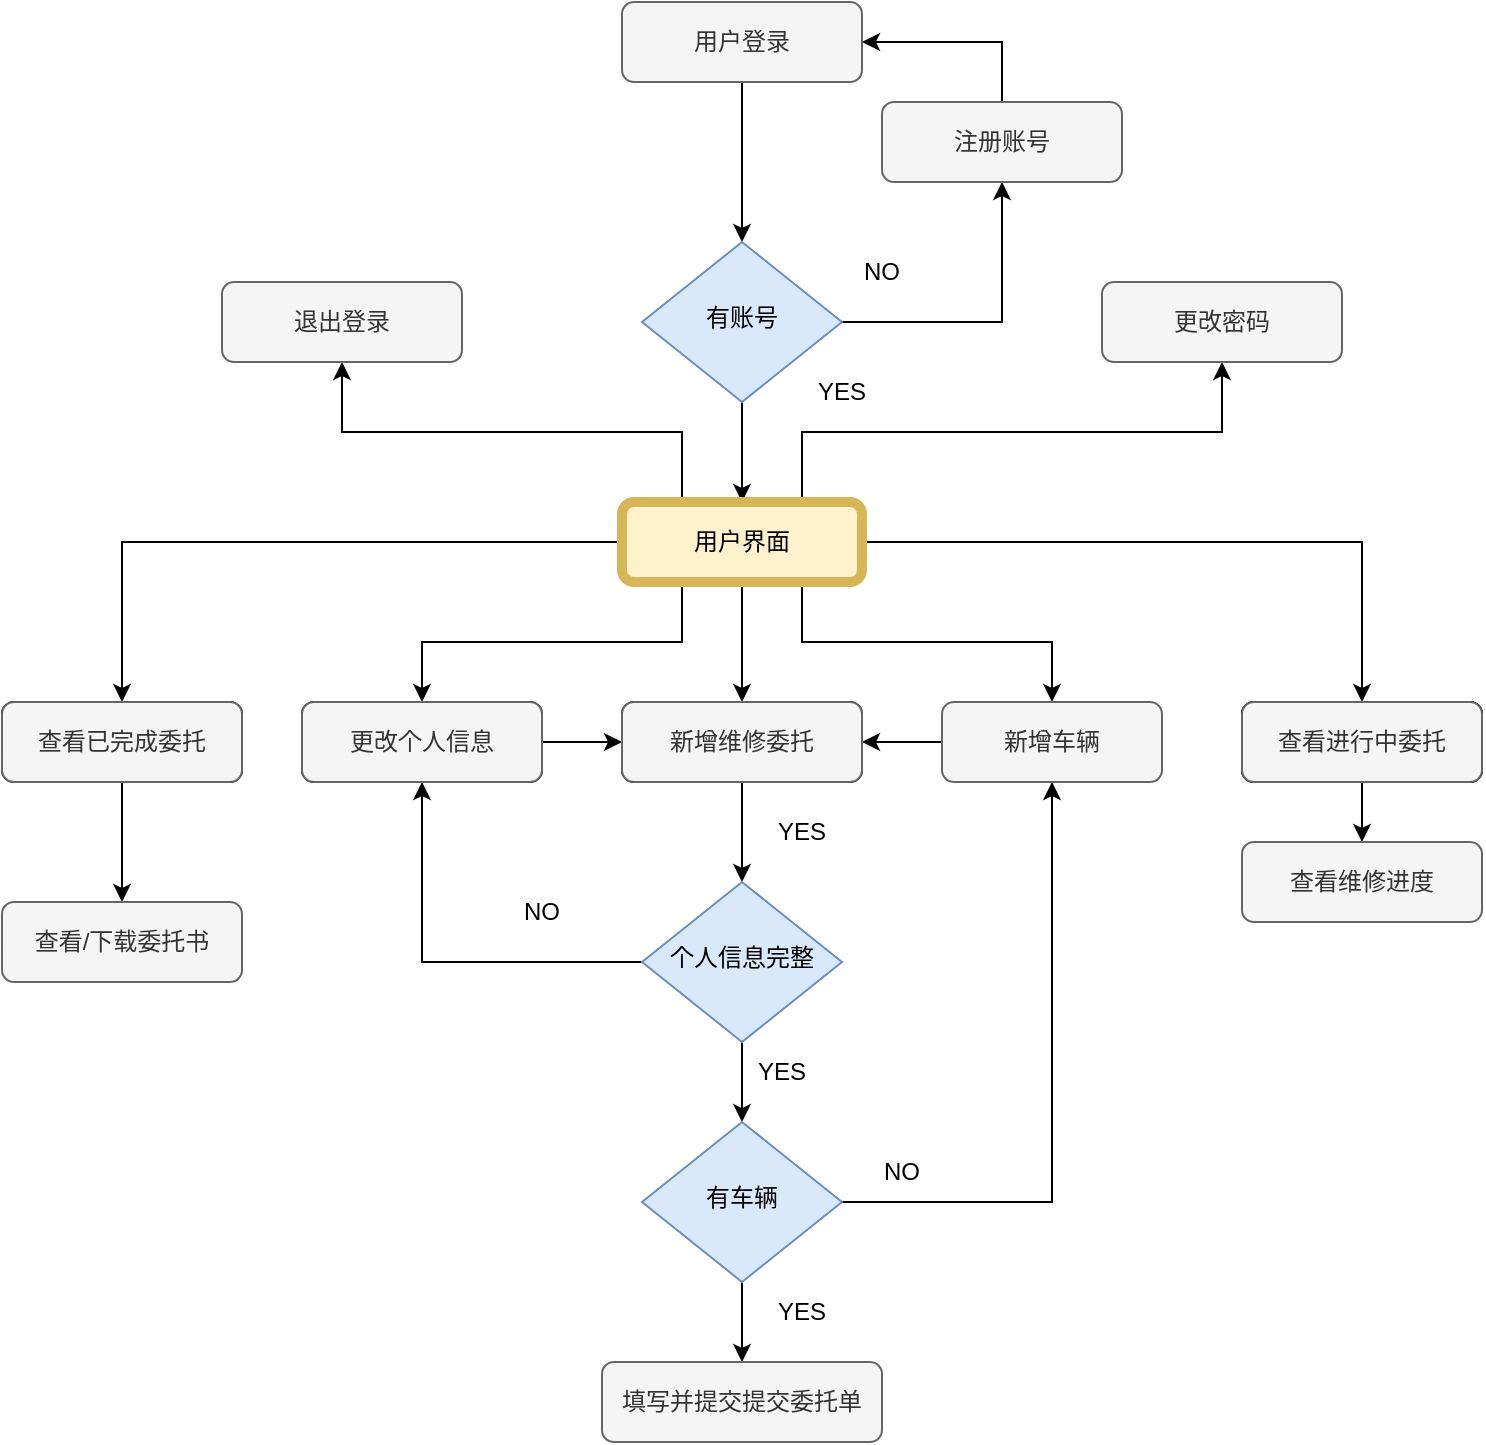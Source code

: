 <mxfile version="16.5.1" type="device"><diagram id="C5RBs43oDa-KdzZeNtuy" name="Page-1"><mxGraphModel dx="1778" dy="1081" grid="1" gridSize="10" guides="0" tooltips="1" connect="1" arrows="1" fold="1" page="1" pageScale="1" pageWidth="413" pageHeight="583" math="0" shadow="0"><root><mxCell id="WIyWlLk6GJQsqaUBKTNV-0"/><mxCell id="WIyWlLk6GJQsqaUBKTNV-1" parent="WIyWlLk6GJQsqaUBKTNV-0"/><mxCell id="haNCBHXpd6YAOt_6O0RO-47" style="edgeStyle=orthogonalEdgeStyle;rounded=0;orthogonalLoop=1;jettySize=auto;html=1;exitX=0.5;exitY=1;exitDx=0;exitDy=0;entryX=0.5;entryY=0;entryDx=0;entryDy=0;" parent="WIyWlLk6GJQsqaUBKTNV-1" source="WIyWlLk6GJQsqaUBKTNV-3" target="WIyWlLk6GJQsqaUBKTNV-6" edge="1"><mxGeometry relative="1" as="geometry"/></mxCell><mxCell id="WIyWlLk6GJQsqaUBKTNV-3" value="用户登录" style="rounded=1;whiteSpace=wrap;html=1;fontSize=12;glass=0;strokeWidth=1;shadow=0;fillColor=#f5f5f5;fontColor=#333333;strokeColor=#666666;" parent="WIyWlLk6GJQsqaUBKTNV-1" vertex="1"><mxGeometry x="520" y="190" width="120" height="40" as="geometry"/></mxCell><mxCell id="haNCBHXpd6YAOt_6O0RO-51" style="edgeStyle=orthogonalEdgeStyle;rounded=0;orthogonalLoop=1;jettySize=auto;html=1;exitX=1;exitY=0.5;exitDx=0;exitDy=0;entryX=0.5;entryY=1;entryDx=0;entryDy=0;" parent="WIyWlLk6GJQsqaUBKTNV-1" source="WIyWlLk6GJQsqaUBKTNV-6" target="NOZVjc0Wciq4YDd-GEyt-8" edge="1"><mxGeometry relative="1" as="geometry"><mxPoint x="765" y="350" as="targetPoint"/></mxGeometry></mxCell><mxCell id="NOZVjc0Wciq4YDd-GEyt-14" style="edgeStyle=orthogonalEdgeStyle;rounded=0;orthogonalLoop=1;jettySize=auto;html=1;exitX=0.5;exitY=1;exitDx=0;exitDy=0;entryX=0.5;entryY=0;entryDx=0;entryDy=0;" edge="1" parent="WIyWlLk6GJQsqaUBKTNV-1" source="WIyWlLk6GJQsqaUBKTNV-6" target="WIyWlLk6GJQsqaUBKTNV-12"><mxGeometry relative="1" as="geometry"/></mxCell><mxCell id="WIyWlLk6GJQsqaUBKTNV-6" value="有账号" style="rhombus;whiteSpace=wrap;html=1;shadow=0;fontFamily=Helvetica;fontSize=12;align=center;strokeWidth=1;spacing=6;spacingTop=-4;fillColor=#dae8fc;strokeColor=#6c8ebf;" parent="WIyWlLk6GJQsqaUBKTNV-1" vertex="1"><mxGeometry x="530" y="310" width="100" height="80" as="geometry"/></mxCell><mxCell id="haNCBHXpd6YAOt_6O0RO-52" style="edgeStyle=orthogonalEdgeStyle;rounded=0;orthogonalLoop=1;jettySize=auto;html=1;exitX=0.5;exitY=0;exitDx=0;exitDy=0;entryX=1;entryY=0.5;entryDx=0;entryDy=0;" parent="WIyWlLk6GJQsqaUBKTNV-1" source="NOZVjc0Wciq4YDd-GEyt-8" target="WIyWlLk6GJQsqaUBKTNV-3" edge="1"><mxGeometry relative="1" as="geometry"><mxPoint x="824.632" y="240.0" as="targetPoint"/><mxPoint x="825" y="330" as="sourcePoint"/></mxGeometry></mxCell><mxCell id="haNCBHXpd6YAOt_6O0RO-61" style="edgeStyle=orthogonalEdgeStyle;rounded=0;orthogonalLoop=1;jettySize=auto;html=1;exitX=0.5;exitY=1;exitDx=0;exitDy=0;" parent="WIyWlLk6GJQsqaUBKTNV-1" source="WIyWlLk6GJQsqaUBKTNV-12" target="haNCBHXpd6YAOt_6O0RO-38" edge="1"><mxGeometry relative="1" as="geometry"/></mxCell><mxCell id="haNCBHXpd6YAOt_6O0RO-79" style="edgeStyle=orthogonalEdgeStyle;rounded=0;orthogonalLoop=1;jettySize=auto;html=1;exitX=0.25;exitY=1;exitDx=0;exitDy=0;entryX=0.5;entryY=0;entryDx=0;entryDy=0;" parent="WIyWlLk6GJQsqaUBKTNV-1" source="WIyWlLk6GJQsqaUBKTNV-12" target="haNCBHXpd6YAOt_6O0RO-65" edge="1"><mxGeometry relative="1" as="geometry"/></mxCell><mxCell id="haNCBHXpd6YAOt_6O0RO-88" style="edgeStyle=orthogonalEdgeStyle;rounded=0;orthogonalLoop=1;jettySize=auto;html=1;exitX=0.75;exitY=1;exitDx=0;exitDy=0;entryX=0.5;entryY=0;entryDx=0;entryDy=0;" parent="WIyWlLk6GJQsqaUBKTNV-1" source="WIyWlLk6GJQsqaUBKTNV-12" target="haNCBHXpd6YAOt_6O0RO-68" edge="1"><mxGeometry relative="1" as="geometry"/></mxCell><mxCell id="haNCBHXpd6YAOt_6O0RO-90" style="edgeStyle=orthogonalEdgeStyle;rounded=0;orthogonalLoop=1;jettySize=auto;html=1;exitX=1;exitY=0.5;exitDx=0;exitDy=0;" parent="WIyWlLk6GJQsqaUBKTNV-1" source="WIyWlLk6GJQsqaUBKTNV-12" target="haNCBHXpd6YAOt_6O0RO-91" edge="1"><mxGeometry relative="1" as="geometry"><mxPoint x="900" y="550" as="targetPoint"/></mxGeometry></mxCell><mxCell id="haNCBHXpd6YAOt_6O0RO-92" style="edgeStyle=orthogonalEdgeStyle;rounded=0;orthogonalLoop=1;jettySize=auto;html=1;exitX=0;exitY=0.5;exitDx=0;exitDy=0;" parent="WIyWlLk6GJQsqaUBKTNV-1" source="WIyWlLk6GJQsqaUBKTNV-12" target="haNCBHXpd6YAOt_6O0RO-93" edge="1"><mxGeometry relative="1" as="geometry"><mxPoint x="170" y="540" as="targetPoint"/></mxGeometry></mxCell><mxCell id="NOZVjc0Wciq4YDd-GEyt-15" style="edgeStyle=orthogonalEdgeStyle;rounded=0;orthogonalLoop=1;jettySize=auto;html=1;exitX=0.25;exitY=0;exitDx=0;exitDy=0;entryX=0.5;entryY=1;entryDx=0;entryDy=0;" edge="1" parent="WIyWlLk6GJQsqaUBKTNV-1" source="WIyWlLk6GJQsqaUBKTNV-12" target="NOZVjc0Wciq4YDd-GEyt-1"><mxGeometry relative="1" as="geometry"/></mxCell><mxCell id="NOZVjc0Wciq4YDd-GEyt-16" style="edgeStyle=orthogonalEdgeStyle;rounded=0;orthogonalLoop=1;jettySize=auto;html=1;exitX=0.75;exitY=0;exitDx=0;exitDy=0;entryX=0.5;entryY=1;entryDx=0;entryDy=0;" edge="1" parent="WIyWlLk6GJQsqaUBKTNV-1" source="WIyWlLk6GJQsqaUBKTNV-12" target="NOZVjc0Wciq4YDd-GEyt-4"><mxGeometry relative="1" as="geometry"/></mxCell><mxCell id="WIyWlLk6GJQsqaUBKTNV-12" value="用户界面" style="rounded=1;whiteSpace=wrap;html=1;fontSize=12;glass=0;strokeWidth=5;shadow=0;fillColor=#fff2cc;strokeColor=#d6b656;" parent="WIyWlLk6GJQsqaUBKTNV-1" vertex="1"><mxGeometry x="520" y="440" width="120" height="40" as="geometry"/></mxCell><mxCell id="haNCBHXpd6YAOt_6O0RO-50" style="edgeStyle=orthogonalEdgeStyle;rounded=0;orthogonalLoop=1;jettySize=auto;html=1;exitX=0.5;exitY=1;exitDx=0;exitDy=0;entryX=0.5;entryY=0;entryDx=0;entryDy=0;" parent="WIyWlLk6GJQsqaUBKTNV-1" source="haNCBHXpd6YAOt_6O0RO-38" target="haNCBHXpd6YAOt_6O0RO-42" edge="1"><mxGeometry relative="1" as="geometry"/></mxCell><mxCell id="haNCBHXpd6YAOt_6O0RO-38" value="新增维修委托" style="rounded=1;whiteSpace=wrap;html=1;fontSize=12;glass=0;strokeWidth=1;shadow=0;" parent="WIyWlLk6GJQsqaUBKTNV-1" vertex="1"><mxGeometry x="520" y="540" width="120" height="40" as="geometry"/></mxCell><mxCell id="haNCBHXpd6YAOt_6O0RO-58" style="edgeStyle=orthogonalEdgeStyle;rounded=0;orthogonalLoop=1;jettySize=auto;html=1;exitX=0.5;exitY=1;exitDx=0;exitDy=0;" parent="WIyWlLk6GJQsqaUBKTNV-1" source="haNCBHXpd6YAOt_6O0RO-42" target="haNCBHXpd6YAOt_6O0RO-59" edge="1"><mxGeometry relative="1" as="geometry"><mxPoint x="439.632" y="770" as="targetPoint"/></mxGeometry></mxCell><mxCell id="haNCBHXpd6YAOt_6O0RO-64" style="edgeStyle=orthogonalEdgeStyle;rounded=0;orthogonalLoop=1;jettySize=auto;html=1;exitX=0;exitY=0.5;exitDx=0;exitDy=0;" parent="WIyWlLk6GJQsqaUBKTNV-1" source="haNCBHXpd6YAOt_6O0RO-42" target="haNCBHXpd6YAOt_6O0RO-65" edge="1"><mxGeometry relative="1" as="geometry"><mxPoint x="360" y="580" as="targetPoint"/></mxGeometry></mxCell><mxCell id="haNCBHXpd6YAOt_6O0RO-42" value="个人信息完整" style="rhombus;whiteSpace=wrap;html=1;shadow=0;fontFamily=Helvetica;fontSize=12;align=center;strokeWidth=1;spacing=6;spacingTop=-4;fillColor=#dae8fc;strokeColor=#6c8ebf;" parent="WIyWlLk6GJQsqaUBKTNV-1" vertex="1"><mxGeometry x="530" y="630" width="100" height="80" as="geometry"/></mxCell><mxCell id="haNCBHXpd6YAOt_6O0RO-53" value="YES" style="text;html=1;strokeColor=none;fillColor=none;align=center;verticalAlign=middle;whiteSpace=wrap;rounded=0;" parent="WIyWlLk6GJQsqaUBKTNV-1" vertex="1"><mxGeometry x="600" y="370" width="60" height="30" as="geometry"/></mxCell><mxCell id="haNCBHXpd6YAOt_6O0RO-56" value="NO" style="text;html=1;strokeColor=none;fillColor=none;align=center;verticalAlign=middle;whiteSpace=wrap;rounded=0;" parent="WIyWlLk6GJQsqaUBKTNV-1" vertex="1"><mxGeometry x="620" y="310" width="60" height="30" as="geometry"/></mxCell><mxCell id="haNCBHXpd6YAOt_6O0RO-74" style="edgeStyle=orthogonalEdgeStyle;rounded=0;orthogonalLoop=1;jettySize=auto;html=1;exitX=0.5;exitY=1;exitDx=0;exitDy=0;" parent="WIyWlLk6GJQsqaUBKTNV-1" source="haNCBHXpd6YAOt_6O0RO-59" target="haNCBHXpd6YAOt_6O0RO-75" edge="1"><mxGeometry relative="1" as="geometry"><mxPoint x="579.632" y="880" as="targetPoint"/></mxGeometry></mxCell><mxCell id="haNCBHXpd6YAOt_6O0RO-85" style="edgeStyle=orthogonalEdgeStyle;rounded=0;orthogonalLoop=1;jettySize=auto;html=1;exitX=1;exitY=0.5;exitDx=0;exitDy=0;entryX=0.5;entryY=1;entryDx=0;entryDy=0;" parent="WIyWlLk6GJQsqaUBKTNV-1" source="haNCBHXpd6YAOt_6O0RO-59" target="haNCBHXpd6YAOt_6O0RO-68" edge="1"><mxGeometry relative="1" as="geometry"/></mxCell><mxCell id="haNCBHXpd6YAOt_6O0RO-59" value="有车辆" style="rhombus;whiteSpace=wrap;html=1;shadow=0;fontFamily=Helvetica;fontSize=12;align=center;strokeWidth=1;spacing=6;spacingTop=-4;fillColor=#dae8fc;strokeColor=#6c8ebf;" parent="WIyWlLk6GJQsqaUBKTNV-1" vertex="1"><mxGeometry x="530.002" y="750" width="100" height="80" as="geometry"/></mxCell><mxCell id="haNCBHXpd6YAOt_6O0RO-62" value="YES" style="text;html=1;strokeColor=none;fillColor=none;align=center;verticalAlign=middle;whiteSpace=wrap;rounded=0;" parent="WIyWlLk6GJQsqaUBKTNV-1" vertex="1"><mxGeometry x="580" y="590" width="60" height="30" as="geometry"/></mxCell><mxCell id="haNCBHXpd6YAOt_6O0RO-63" value="YES" style="text;html=1;strokeColor=none;fillColor=none;align=center;verticalAlign=middle;whiteSpace=wrap;rounded=0;" parent="WIyWlLk6GJQsqaUBKTNV-1" vertex="1"><mxGeometry x="570" y="710" width="60" height="30" as="geometry"/></mxCell><mxCell id="haNCBHXpd6YAOt_6O0RO-89" style="edgeStyle=orthogonalEdgeStyle;rounded=0;orthogonalLoop=1;jettySize=auto;html=1;exitX=1;exitY=0.5;exitDx=0;exitDy=0;entryX=0;entryY=0.5;entryDx=0;entryDy=0;" parent="WIyWlLk6GJQsqaUBKTNV-1" source="haNCBHXpd6YAOt_6O0RO-65" target="haNCBHXpd6YAOt_6O0RO-38" edge="1"><mxGeometry relative="1" as="geometry"/></mxCell><mxCell id="haNCBHXpd6YAOt_6O0RO-65" value="更改个人信息" style="rounded=1;whiteSpace=wrap;html=1;fontSize=12;glass=0;strokeWidth=1;shadow=0;" parent="WIyWlLk6GJQsqaUBKTNV-1" vertex="1"><mxGeometry x="360" y="540" width="120" height="40" as="geometry"/></mxCell><mxCell id="haNCBHXpd6YAOt_6O0RO-84" style="edgeStyle=orthogonalEdgeStyle;rounded=0;orthogonalLoop=1;jettySize=auto;html=1;exitX=0;exitY=0.5;exitDx=0;exitDy=0;entryX=1;entryY=0.5;entryDx=0;entryDy=0;" parent="WIyWlLk6GJQsqaUBKTNV-1" source="haNCBHXpd6YAOt_6O0RO-68" target="haNCBHXpd6YAOt_6O0RO-38" edge="1"><mxGeometry relative="1" as="geometry"/></mxCell><mxCell id="haNCBHXpd6YAOt_6O0RO-68" value="新增车辆" style="rounded=1;whiteSpace=wrap;html=1;fontSize=12;glass=0;strokeWidth=1;shadow=0;fillColor=#f5f5f5;fontColor=#333333;strokeColor=#666666;" parent="WIyWlLk6GJQsqaUBKTNV-1" vertex="1"><mxGeometry x="680" y="540" width="110" height="40" as="geometry"/></mxCell><mxCell id="haNCBHXpd6YAOt_6O0RO-72" value="NO" style="text;html=1;strokeColor=none;fillColor=none;align=center;verticalAlign=middle;whiteSpace=wrap;rounded=0;" parent="WIyWlLk6GJQsqaUBKTNV-1" vertex="1"><mxGeometry x="450" y="630" width="60" height="30" as="geometry"/></mxCell><mxCell id="haNCBHXpd6YAOt_6O0RO-73" value="NO" style="text;html=1;strokeColor=none;fillColor=none;align=center;verticalAlign=middle;whiteSpace=wrap;rounded=0;" parent="WIyWlLk6GJQsqaUBKTNV-1" vertex="1"><mxGeometry x="630" y="760" width="60" height="30" as="geometry"/></mxCell><mxCell id="haNCBHXpd6YAOt_6O0RO-75" value="填写并提交提交委托单" style="rounded=1;whiteSpace=wrap;html=1;fontSize=12;glass=0;strokeWidth=1;shadow=0;fillColor=#f5f5f5;fontColor=#333333;strokeColor=#666666;" parent="WIyWlLk6GJQsqaUBKTNV-1" vertex="1"><mxGeometry x="510" y="870" width="140" height="40" as="geometry"/></mxCell><mxCell id="haNCBHXpd6YAOt_6O0RO-87" value="YES" style="text;html=1;strokeColor=none;fillColor=none;align=center;verticalAlign=middle;whiteSpace=wrap;rounded=0;" parent="WIyWlLk6GJQsqaUBKTNV-1" vertex="1"><mxGeometry x="580" y="830" width="60" height="30" as="geometry"/></mxCell><mxCell id="haNCBHXpd6YAOt_6O0RO-91" value="查看进行中委托" style="rounded=1;whiteSpace=wrap;html=1;fontSize=12;glass=0;strokeWidth=1;shadow=0;" parent="WIyWlLk6GJQsqaUBKTNV-1" vertex="1"><mxGeometry x="830" y="540" width="120" height="40" as="geometry"/></mxCell><mxCell id="NBxMZSsiW4oRPkB9epjI-1" style="edgeStyle=orthogonalEdgeStyle;rounded=0;orthogonalLoop=1;jettySize=auto;html=1;exitX=0.5;exitY=1;exitDx=0;exitDy=0;entryX=0.5;entryY=0;entryDx=0;entryDy=0;" parent="WIyWlLk6GJQsqaUBKTNV-1" source="haNCBHXpd6YAOt_6O0RO-93" target="NBxMZSsiW4oRPkB9epjI-0" edge="1"><mxGeometry relative="1" as="geometry"/></mxCell><mxCell id="haNCBHXpd6YAOt_6O0RO-93" value="查看已完成委托" style="rounded=1;whiteSpace=wrap;html=1;fontSize=12;glass=0;strokeWidth=1;shadow=0;" parent="WIyWlLk6GJQsqaUBKTNV-1" vertex="1"><mxGeometry x="210" y="540" width="120" height="40" as="geometry"/></mxCell><mxCell id="NBxMZSsiW4oRPkB9epjI-0" value="查看/下载委托书" style="rounded=1;whiteSpace=wrap;html=1;fontSize=12;glass=0;strokeWidth=1;shadow=0;fillColor=#f5f5f5;fontColor=#333333;strokeColor=#666666;" parent="WIyWlLk6GJQsqaUBKTNV-1" vertex="1"><mxGeometry x="209.998" y="640" width="120" height="40" as="geometry"/></mxCell><mxCell id="NOZVjc0Wciq4YDd-GEyt-1" value="退出登录" style="rounded=1;whiteSpace=wrap;html=1;fontSize=12;glass=0;strokeWidth=1;shadow=0;fillColor=#f5f5f5;fontColor=#333333;strokeColor=#666666;" vertex="1" parent="WIyWlLk6GJQsqaUBKTNV-1"><mxGeometry x="320" y="330" width="120" height="40" as="geometry"/></mxCell><mxCell id="NOZVjc0Wciq4YDd-GEyt-4" value="更改密码" style="rounded=1;whiteSpace=wrap;html=1;fontSize=12;glass=0;strokeWidth=1;shadow=0;fillColor=#f5f5f5;fontColor=#333333;strokeColor=#666666;" vertex="1" parent="WIyWlLk6GJQsqaUBKTNV-1"><mxGeometry x="760" y="330" width="120" height="40" as="geometry"/></mxCell><mxCell id="NOZVjc0Wciq4YDd-GEyt-7" value="查看进行中委托" style="rounded=1;whiteSpace=wrap;html=1;fontSize=12;glass=0;strokeWidth=1;shadow=0;" vertex="1" parent="WIyWlLk6GJQsqaUBKTNV-1"><mxGeometry x="830" y="540" width="120" height="40" as="geometry"/></mxCell><mxCell id="NOZVjc0Wciq4YDd-GEyt-8" value="注册账号" style="rounded=1;whiteSpace=wrap;html=1;fontSize=12;glass=0;strokeWidth=1;shadow=0;fillColor=#f5f5f5;fontColor=#333333;strokeColor=#666666;" vertex="1" parent="WIyWlLk6GJQsqaUBKTNV-1"><mxGeometry x="650" y="240" width="120" height="40" as="geometry"/></mxCell><mxCell id="NOZVjc0Wciq4YDd-GEyt-17" style="edgeStyle=orthogonalEdgeStyle;rounded=0;orthogonalLoop=1;jettySize=auto;html=1;exitX=0.5;exitY=1;exitDx=0;exitDy=0;" edge="1" parent="WIyWlLk6GJQsqaUBKTNV-1" source="NOZVjc0Wciq4YDd-GEyt-9" target="NOZVjc0Wciq4YDd-GEyt-18"><mxGeometry relative="1" as="geometry"><mxPoint x="890" y="630" as="targetPoint"/></mxGeometry></mxCell><mxCell id="NOZVjc0Wciq4YDd-GEyt-9" value="查看进行中委托" style="rounded=1;whiteSpace=wrap;html=1;fontSize=12;glass=0;strokeWidth=1;shadow=0;fillColor=#f5f5f5;fontColor=#333333;strokeColor=#666666;" vertex="1" parent="WIyWlLk6GJQsqaUBKTNV-1"><mxGeometry x="830" y="540" width="120" height="40" as="geometry"/></mxCell><mxCell id="NOZVjc0Wciq4YDd-GEyt-10" value="新增维修委托" style="rounded=1;whiteSpace=wrap;html=1;fontSize=12;glass=0;strokeWidth=1;shadow=0;fillColor=#f5f5f5;fontColor=#333333;strokeColor=#666666;" vertex="1" parent="WIyWlLk6GJQsqaUBKTNV-1"><mxGeometry x="520" y="540" width="120" height="40" as="geometry"/></mxCell><mxCell id="NOZVjc0Wciq4YDd-GEyt-11" value="更改个人信息" style="rounded=1;whiteSpace=wrap;html=1;fontSize=12;glass=0;strokeWidth=1;shadow=0;fillColor=#f5f5f5;fontColor=#333333;strokeColor=#666666;" vertex="1" parent="WIyWlLk6GJQsqaUBKTNV-1"><mxGeometry x="360" y="540" width="120" height="40" as="geometry"/></mxCell><mxCell id="NOZVjc0Wciq4YDd-GEyt-12" value="查看已完成委托" style="rounded=1;whiteSpace=wrap;html=1;fontSize=12;glass=0;strokeWidth=1;shadow=0;fillColor=#f5f5f5;fontColor=#333333;strokeColor=#666666;" vertex="1" parent="WIyWlLk6GJQsqaUBKTNV-1"><mxGeometry x="210" y="540" width="120" height="40" as="geometry"/></mxCell><mxCell id="NOZVjc0Wciq4YDd-GEyt-18" value="查看维修进度" style="rounded=1;whiteSpace=wrap;html=1;fontSize=12;glass=0;strokeWidth=1;shadow=0;fillColor=#f5f5f5;fontColor=#333333;strokeColor=#666666;" vertex="1" parent="WIyWlLk6GJQsqaUBKTNV-1"><mxGeometry x="830" y="610" width="120" height="40" as="geometry"/></mxCell></root></mxGraphModel></diagram></mxfile>